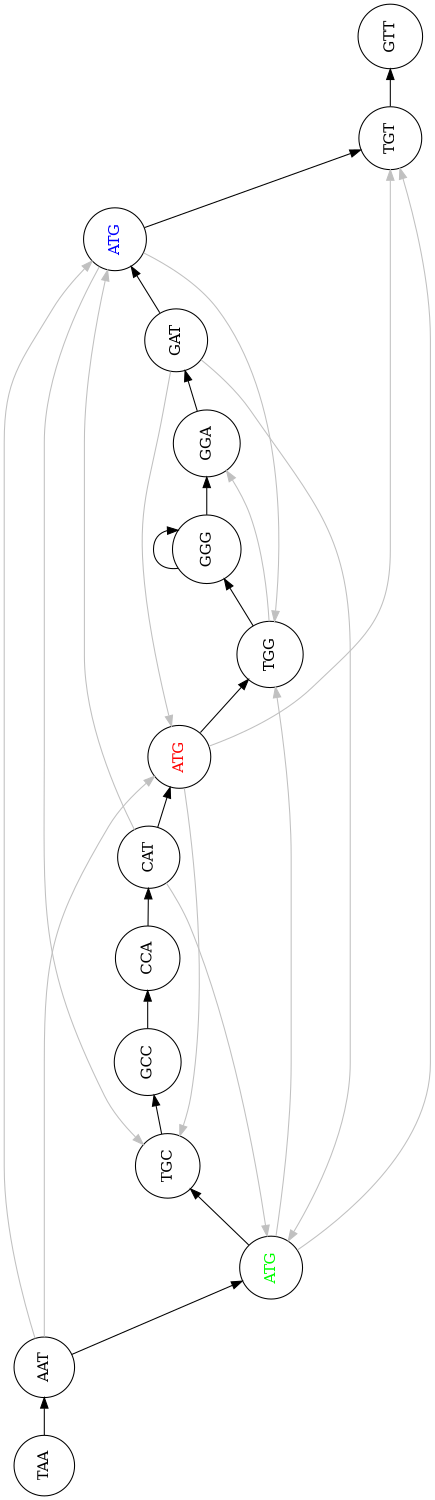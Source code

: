  digraph 4.9 {
 rankdir=LR;
 orientation=landscape;
 size = 10;
 TAA [shape=circle, label="TAA"];
 AAT [shape=circle,label="AAT"];
 ATG1 [shape=circle,label="ATG", fontcolor="green"];
 TGC [shape=circle,label="TGC"];
 GCC [shape=circle,label="GCC"];
 CCA [shape=circle,label="CCA"];
 CAT [shape=circle,label="CAT"];
 ATG2 [shape=circle,label="ATG", fontcolor="blue"];
 TGG [shape=circle,label="TGG"];
 GGG [shape=circle,label="GGG"];
 GGA [shape=circle,label="GGA"];
 GAT [shape=circle,label="GAT"];
 ATG3 [shape=circle,label="ATG", fontcolor="red"];
 TGT [shape=circle,label="TGT"];
 GTT [shape=circle,label="GTT"];

 AAT -> ATG1;
 AAT -> ATG2 [color="grey"];
 AAT -> ATG3 [color="grey"];
 ATG1 -> TGC;
 ATG1 -> TGG [color="grey"];
 ATG1 -> TGT [color="grey"];
 ATG2 -> TGC [color="grey"];
 ATG2 -> TGG [color="grey"];
 ATG2 -> TGT;
 ATG3 -> TGC [color="grey"];
 ATG3 -> TGG;
 ATG3 -> TGT [color="grey"];
 CAT -> ATG1 [color="grey"];
 CAT -> ATG2 [color="grey"];
 CAT -> ATG3;
 CCA -> CAT;
 GAT -> ATG1 [color="grey"];
 GAT -> ATG2;
 GAT -> ATG3 [color="grey"];
 GCC -> CCA;
 GGA -> GAT;
 GGG -> GGA;
 GGG -> GGG;
 TAA -> AAT;
 TGC -> GCC;
 TGG -> GGG;
 TGG -> GGA [color="grey"];
 TGT -> GTT;

 }
